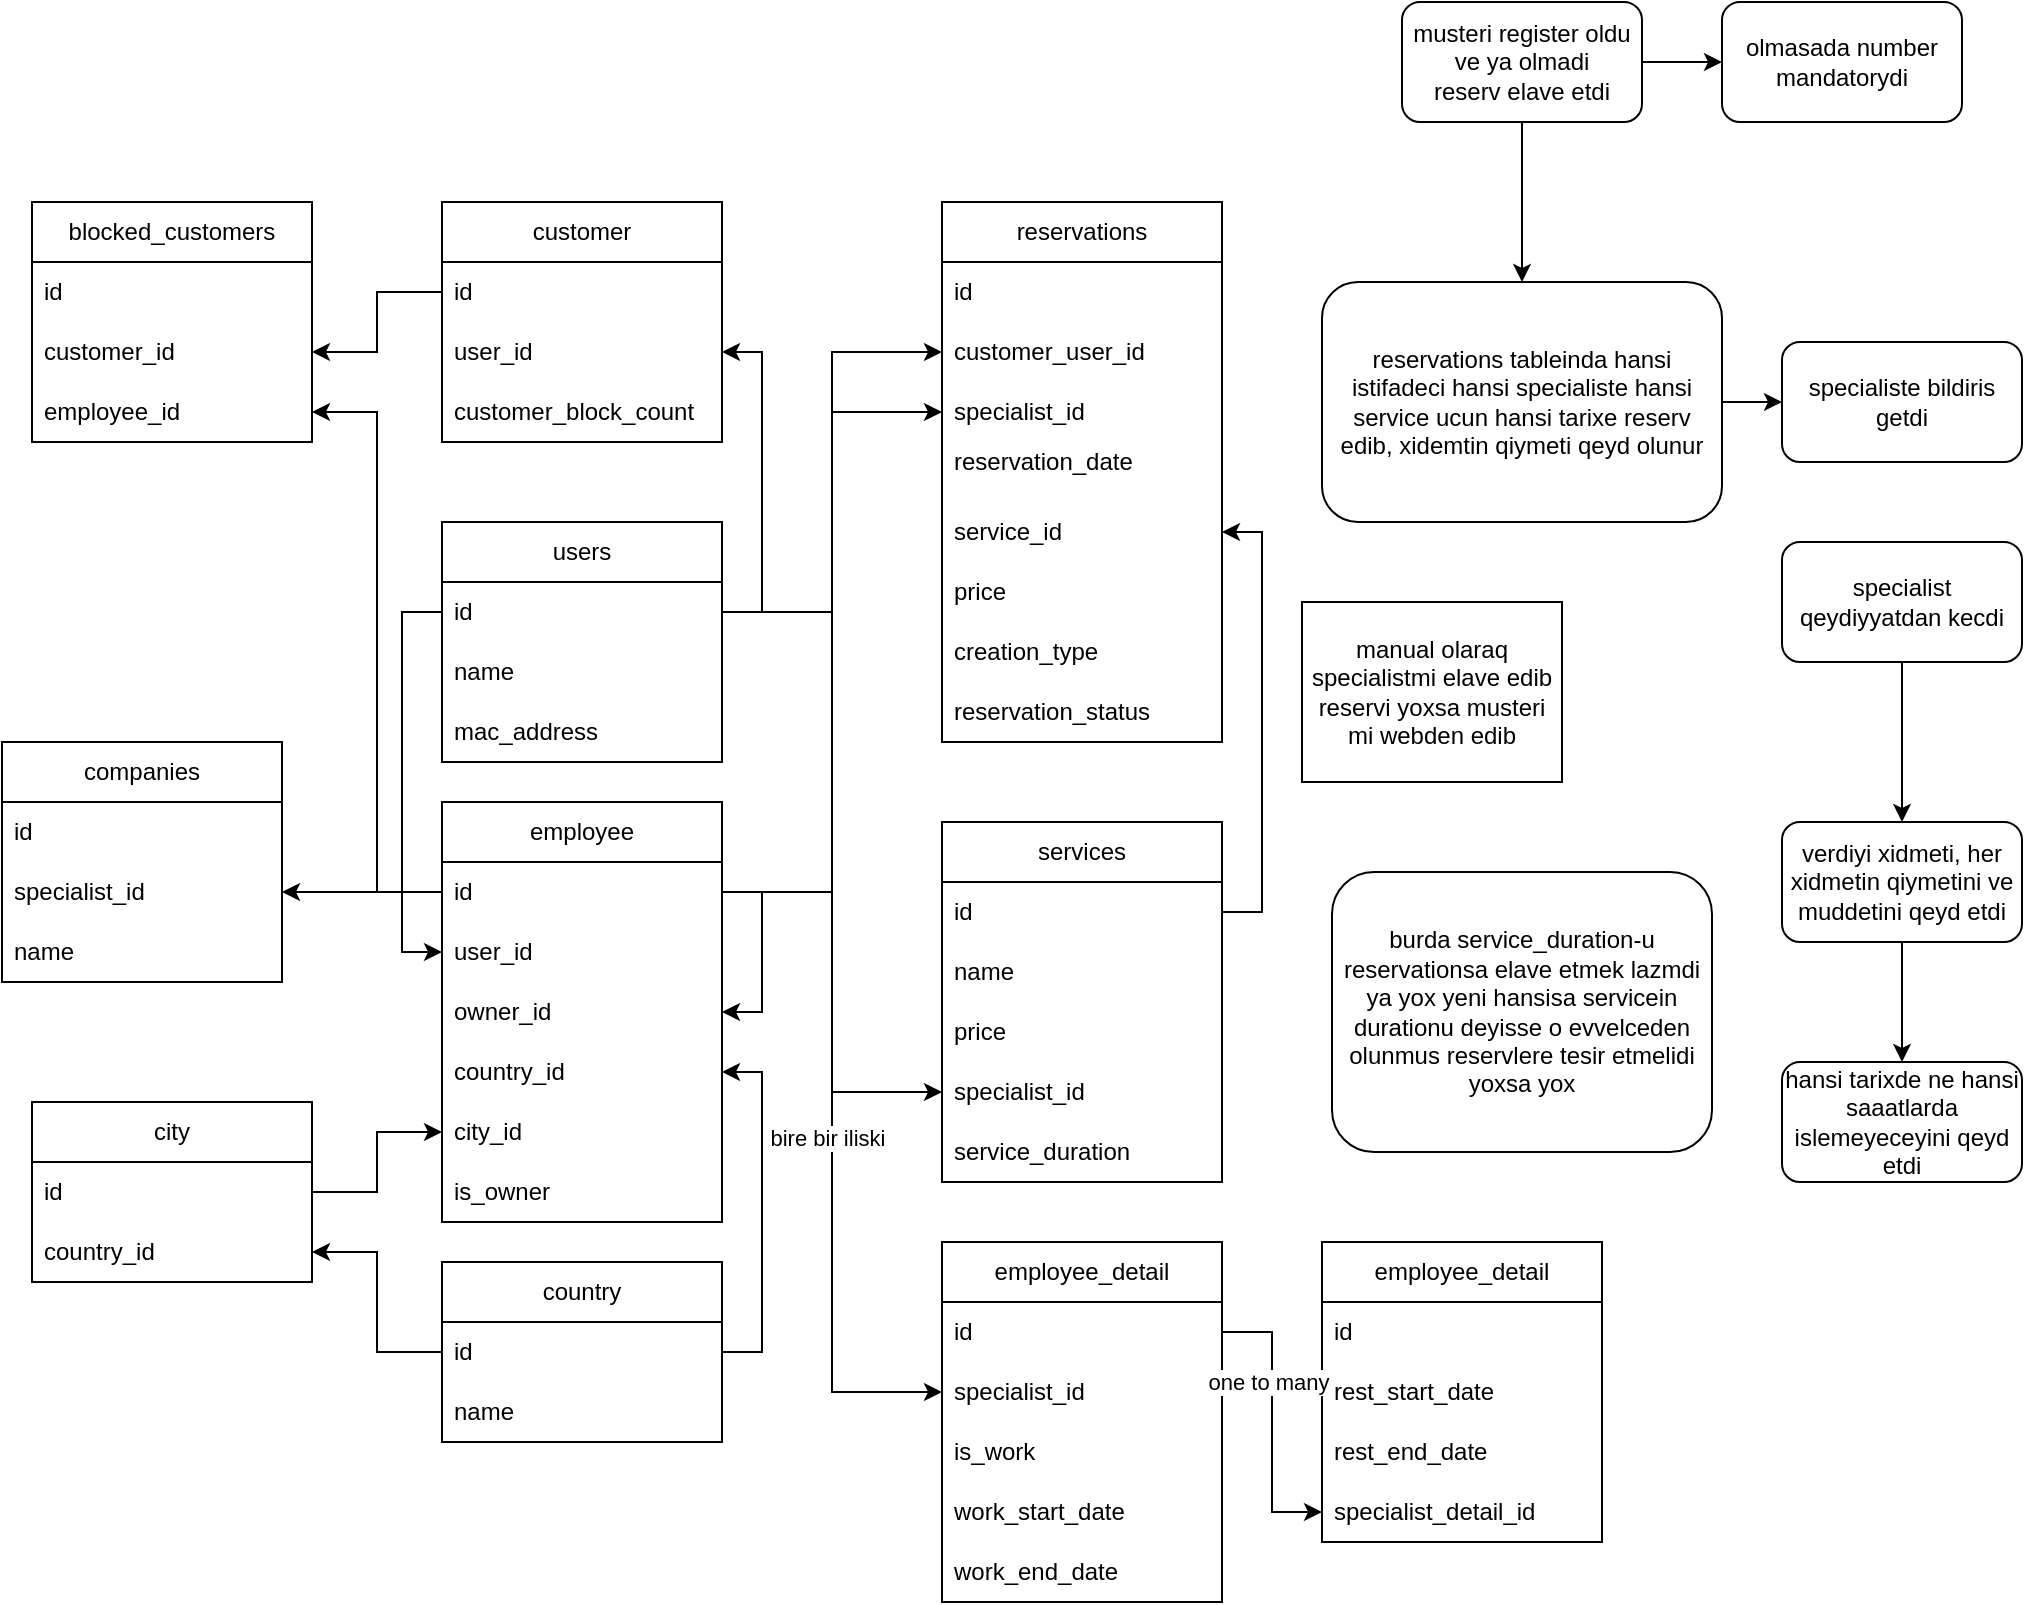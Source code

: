 <mxfile version="24.3.1" type="device">
  <diagram name="Page-1" id="mG_LwbEc-ZForfpS71fj">
    <mxGraphModel dx="2311" dy="2022" grid="1" gridSize="10" guides="1" tooltips="1" connect="1" arrows="1" fold="1" page="1" pageScale="1" pageWidth="850" pageHeight="1100" math="0" shadow="0">
      <root>
        <mxCell id="0" />
        <mxCell id="1" parent="0" />
        <mxCell id="Np3zFS113e3evTg9M5Zq-2" value="users" style="swimlane;fontStyle=0;childLayout=stackLayout;horizontal=1;startSize=30;horizontalStack=0;resizeParent=1;resizeParentMax=0;resizeLast=0;collapsible=1;marginBottom=0;whiteSpace=wrap;html=1;" parent="1" vertex="1">
          <mxGeometry x="490" y="-160" width="140" height="120" as="geometry" />
        </mxCell>
        <mxCell id="Np3zFS113e3evTg9M5Zq-3" value="id" style="text;strokeColor=none;fillColor=none;align=left;verticalAlign=middle;spacingLeft=4;spacingRight=4;overflow=hidden;points=[[0,0.5],[1,0.5]];portConstraint=eastwest;rotatable=0;whiteSpace=wrap;html=1;" parent="Np3zFS113e3evTg9M5Zq-2" vertex="1">
          <mxGeometry y="30" width="140" height="30" as="geometry" />
        </mxCell>
        <mxCell id="Np3zFS113e3evTg9M5Zq-4" value="name" style="text;strokeColor=none;fillColor=none;align=left;verticalAlign=middle;spacingLeft=4;spacingRight=4;overflow=hidden;points=[[0,0.5],[1,0.5]];portConstraint=eastwest;rotatable=0;whiteSpace=wrap;html=1;" parent="Np3zFS113e3evTg9M5Zq-2" vertex="1">
          <mxGeometry y="60" width="140" height="30" as="geometry" />
        </mxCell>
        <mxCell id="twFviNEny6aYvb7ay1cf-1" value="mac_address" style="text;strokeColor=none;fillColor=none;align=left;verticalAlign=middle;spacingLeft=4;spacingRight=4;overflow=hidden;points=[[0,0.5],[1,0.5]];portConstraint=eastwest;rotatable=0;whiteSpace=wrap;html=1;" parent="Np3zFS113e3evTg9M5Zq-2" vertex="1">
          <mxGeometry y="90" width="140" height="30" as="geometry" />
        </mxCell>
        <mxCell id="Np3zFS113e3evTg9M5Zq-6" value="customer" style="swimlane;fontStyle=0;childLayout=stackLayout;horizontal=1;startSize=30;horizontalStack=0;resizeParent=1;resizeParentMax=0;resizeLast=0;collapsible=1;marginBottom=0;whiteSpace=wrap;html=1;" parent="1" vertex="1">
          <mxGeometry x="490" y="-320" width="140" height="120" as="geometry" />
        </mxCell>
        <mxCell id="Np3zFS113e3evTg9M5Zq-7" value="id" style="text;strokeColor=none;fillColor=none;align=left;verticalAlign=middle;spacingLeft=4;spacingRight=4;overflow=hidden;points=[[0,0.5],[1,0.5]];portConstraint=eastwest;rotatable=0;whiteSpace=wrap;html=1;" parent="Np3zFS113e3evTg9M5Zq-6" vertex="1">
          <mxGeometry y="30" width="140" height="30" as="geometry" />
        </mxCell>
        <mxCell id="Np3zFS113e3evTg9M5Zq-8" value="user_id" style="text;strokeColor=none;fillColor=none;align=left;verticalAlign=middle;spacingLeft=4;spacingRight=4;overflow=hidden;points=[[0,0.5],[1,0.5]];portConstraint=eastwest;rotatable=0;whiteSpace=wrap;html=1;" parent="Np3zFS113e3evTg9M5Zq-6" vertex="1">
          <mxGeometry y="60" width="140" height="30" as="geometry" />
        </mxCell>
        <mxCell id="88zi5-LqZUSS2ShcxOYe-8" value="customer_block_count" style="text;strokeColor=none;fillColor=none;align=left;verticalAlign=middle;spacingLeft=4;spacingRight=4;overflow=hidden;points=[[0,0.5],[1,0.5]];portConstraint=eastwest;rotatable=0;whiteSpace=wrap;html=1;" vertex="1" parent="Np3zFS113e3evTg9M5Zq-6">
          <mxGeometry y="90" width="140" height="30" as="geometry" />
        </mxCell>
        <mxCell id="Np3zFS113e3evTg9M5Zq-11" value="employee" style="swimlane;fontStyle=0;childLayout=stackLayout;horizontal=1;startSize=30;horizontalStack=0;resizeParent=1;resizeParentMax=0;resizeLast=0;collapsible=1;marginBottom=0;whiteSpace=wrap;html=1;" parent="1" vertex="1">
          <mxGeometry x="490" y="-20" width="140" height="210" as="geometry" />
        </mxCell>
        <mxCell id="Np3zFS113e3evTg9M5Zq-38" style="edgeStyle=orthogonalEdgeStyle;rounded=0;orthogonalLoop=1;jettySize=auto;html=1;exitX=1;exitY=0.5;exitDx=0;exitDy=0;entryX=1;entryY=0.5;entryDx=0;entryDy=0;" parent="Np3zFS113e3evTg9M5Zq-11" source="Np3zFS113e3evTg9M5Zq-12" target="Np3zFS113e3evTg9M5Zq-36" edge="1">
          <mxGeometry relative="1" as="geometry" />
        </mxCell>
        <mxCell id="Np3zFS113e3evTg9M5Zq-12" value="id" style="text;strokeColor=none;fillColor=none;align=left;verticalAlign=middle;spacingLeft=4;spacingRight=4;overflow=hidden;points=[[0,0.5],[1,0.5]];portConstraint=eastwest;rotatable=0;whiteSpace=wrap;html=1;" parent="Np3zFS113e3evTg9M5Zq-11" vertex="1">
          <mxGeometry y="30" width="140" height="30" as="geometry" />
        </mxCell>
        <mxCell id="Np3zFS113e3evTg9M5Zq-13" value="user_id" style="text;strokeColor=none;fillColor=none;align=left;verticalAlign=middle;spacingLeft=4;spacingRight=4;overflow=hidden;points=[[0,0.5],[1,0.5]];portConstraint=eastwest;rotatable=0;whiteSpace=wrap;html=1;" parent="Np3zFS113e3evTg9M5Zq-11" vertex="1">
          <mxGeometry y="60" width="140" height="30" as="geometry" />
        </mxCell>
        <mxCell id="Np3zFS113e3evTg9M5Zq-36" value="owner_id" style="text;strokeColor=none;fillColor=none;align=left;verticalAlign=middle;spacingLeft=4;spacingRight=4;overflow=hidden;points=[[0,0.5],[1,0.5]];portConstraint=eastwest;rotatable=0;whiteSpace=wrap;html=1;" parent="Np3zFS113e3evTg9M5Zq-11" vertex="1">
          <mxGeometry y="90" width="140" height="30" as="geometry" />
        </mxCell>
        <mxCell id="Np3zFS113e3evTg9M5Zq-45" value="country_id" style="text;strokeColor=none;fillColor=none;align=left;verticalAlign=middle;spacingLeft=4;spacingRight=4;overflow=hidden;points=[[0,0.5],[1,0.5]];portConstraint=eastwest;rotatable=0;whiteSpace=wrap;html=1;" parent="Np3zFS113e3evTg9M5Zq-11" vertex="1">
          <mxGeometry y="120" width="140" height="30" as="geometry" />
        </mxCell>
        <mxCell id="Np3zFS113e3evTg9M5Zq-14" value="city_id" style="text;strokeColor=none;fillColor=none;align=left;verticalAlign=middle;spacingLeft=4;spacingRight=4;overflow=hidden;points=[[0,0.5],[1,0.5]];portConstraint=eastwest;rotatable=0;whiteSpace=wrap;html=1;" parent="Np3zFS113e3evTg9M5Zq-11" vertex="1">
          <mxGeometry y="150" width="140" height="30" as="geometry" />
        </mxCell>
        <mxCell id="Np3zFS113e3evTg9M5Zq-75" value="is_owner" style="text;strokeColor=none;fillColor=none;align=left;verticalAlign=middle;spacingLeft=4;spacingRight=4;overflow=hidden;points=[[0,0.5],[1,0.5]];portConstraint=eastwest;rotatable=0;whiteSpace=wrap;html=1;" parent="Np3zFS113e3evTg9M5Zq-11" vertex="1">
          <mxGeometry y="180" width="140" height="30" as="geometry" />
        </mxCell>
        <mxCell id="Np3zFS113e3evTg9M5Zq-15" style="edgeStyle=orthogonalEdgeStyle;rounded=0;orthogonalLoop=1;jettySize=auto;html=1;exitX=0;exitY=0.5;exitDx=0;exitDy=0;entryX=0;entryY=0.5;entryDx=0;entryDy=0;" parent="1" source="Np3zFS113e3evTg9M5Zq-3" target="Np3zFS113e3evTg9M5Zq-13" edge="1">
          <mxGeometry relative="1" as="geometry" />
        </mxCell>
        <mxCell id="Np3zFS113e3evTg9M5Zq-16" value="reservations" style="swimlane;fontStyle=0;childLayout=stackLayout;horizontal=1;startSize=30;horizontalStack=0;resizeParent=1;resizeParentMax=0;resizeLast=0;collapsible=1;marginBottom=0;whiteSpace=wrap;html=1;" parent="1" vertex="1">
          <mxGeometry x="740" y="-320" width="140" height="270" as="geometry" />
        </mxCell>
        <mxCell id="Np3zFS113e3evTg9M5Zq-17" value="id" style="text;strokeColor=none;fillColor=none;align=left;verticalAlign=middle;spacingLeft=4;spacingRight=4;overflow=hidden;points=[[0,0.5],[1,0.5]];portConstraint=eastwest;rotatable=0;whiteSpace=wrap;html=1;" parent="Np3zFS113e3evTg9M5Zq-16" vertex="1">
          <mxGeometry y="30" width="140" height="30" as="geometry" />
        </mxCell>
        <mxCell id="Np3zFS113e3evTg9M5Zq-18" value="customer_user_id" style="text;strokeColor=none;fillColor=none;align=left;verticalAlign=middle;spacingLeft=4;spacingRight=4;overflow=hidden;points=[[0,0.5],[1,0.5]];portConstraint=eastwest;rotatable=0;whiteSpace=wrap;html=1;" parent="Np3zFS113e3evTg9M5Zq-16" vertex="1">
          <mxGeometry y="60" width="140" height="30" as="geometry" />
        </mxCell>
        <mxCell id="Np3zFS113e3evTg9M5Zq-19" value="specialist_id" style="text;strokeColor=none;fillColor=none;align=left;verticalAlign=middle;spacingLeft=4;spacingRight=4;overflow=hidden;points=[[0,0.5],[1,0.5]];portConstraint=eastwest;rotatable=0;whiteSpace=wrap;html=1;" parent="Np3zFS113e3evTg9M5Zq-16" vertex="1">
          <mxGeometry y="90" width="140" height="30" as="geometry" />
        </mxCell>
        <mxCell id="Np3zFS113e3evTg9M5Zq-49" value="reservation_date&lt;div&gt;&lt;br&gt;&lt;/div&gt;" style="text;strokeColor=none;fillColor=none;align=left;verticalAlign=middle;spacingLeft=4;spacingRight=4;overflow=hidden;points=[[0,0.5],[1,0.5]];portConstraint=eastwest;rotatable=0;whiteSpace=wrap;html=1;" parent="Np3zFS113e3evTg9M5Zq-16" vertex="1">
          <mxGeometry y="120" width="140" height="30" as="geometry" />
        </mxCell>
        <mxCell id="Np3zFS113e3evTg9M5Zq-50" value="&lt;div&gt;service_id&lt;/div&gt;" style="text;strokeColor=none;fillColor=none;align=left;verticalAlign=middle;spacingLeft=4;spacingRight=4;overflow=hidden;points=[[0,0.5],[1,0.5]];portConstraint=eastwest;rotatable=0;whiteSpace=wrap;html=1;" parent="Np3zFS113e3evTg9M5Zq-16" vertex="1">
          <mxGeometry y="150" width="140" height="30" as="geometry" />
        </mxCell>
        <mxCell id="Np3zFS113e3evTg9M5Zq-53" value="&lt;div&gt;price&lt;/div&gt;" style="text;strokeColor=none;fillColor=none;align=left;verticalAlign=middle;spacingLeft=4;spacingRight=4;overflow=hidden;points=[[0,0.5],[1,0.5]];portConstraint=eastwest;rotatable=0;whiteSpace=wrap;html=1;" parent="Np3zFS113e3evTg9M5Zq-16" vertex="1">
          <mxGeometry y="180" width="140" height="30" as="geometry" />
        </mxCell>
        <mxCell id="Np3zFS113e3evTg9M5Zq-54" value="&lt;div&gt;creation_type&lt;/div&gt;" style="text;strokeColor=none;fillColor=none;align=left;verticalAlign=middle;spacingLeft=4;spacingRight=4;overflow=hidden;points=[[0,0.5],[1,0.5]];portConstraint=eastwest;rotatable=0;whiteSpace=wrap;html=1;" parent="Np3zFS113e3evTg9M5Zq-16" vertex="1">
          <mxGeometry y="210" width="140" height="30" as="geometry" />
        </mxCell>
        <mxCell id="twFviNEny6aYvb7ay1cf-4" value="&lt;div&gt;reservation_status&lt;/div&gt;" style="text;strokeColor=none;fillColor=none;align=left;verticalAlign=middle;spacingLeft=4;spacingRight=4;overflow=hidden;points=[[0,0.5],[1,0.5]];portConstraint=eastwest;rotatable=0;whiteSpace=wrap;html=1;" parent="Np3zFS113e3evTg9M5Zq-16" vertex="1">
          <mxGeometry y="240" width="140" height="30" as="geometry" />
        </mxCell>
        <mxCell id="Np3zFS113e3evTg9M5Zq-21" value="services" style="swimlane;fontStyle=0;childLayout=stackLayout;horizontal=1;startSize=30;horizontalStack=0;resizeParent=1;resizeParentMax=0;resizeLast=0;collapsible=1;marginBottom=0;whiteSpace=wrap;html=1;" parent="1" vertex="1">
          <mxGeometry x="740" y="-10" width="140" height="180" as="geometry" />
        </mxCell>
        <mxCell id="Np3zFS113e3evTg9M5Zq-22" value="id" style="text;strokeColor=none;fillColor=none;align=left;verticalAlign=middle;spacingLeft=4;spacingRight=4;overflow=hidden;points=[[0,0.5],[1,0.5]];portConstraint=eastwest;rotatable=0;whiteSpace=wrap;html=1;" parent="Np3zFS113e3evTg9M5Zq-21" vertex="1">
          <mxGeometry y="30" width="140" height="30" as="geometry" />
        </mxCell>
        <mxCell id="Np3zFS113e3evTg9M5Zq-23" value="name" style="text;strokeColor=none;fillColor=none;align=left;verticalAlign=middle;spacingLeft=4;spacingRight=4;overflow=hidden;points=[[0,0.5],[1,0.5]];portConstraint=eastwest;rotatable=0;whiteSpace=wrap;html=1;" parent="Np3zFS113e3evTg9M5Zq-21" vertex="1">
          <mxGeometry y="60" width="140" height="30" as="geometry" />
        </mxCell>
        <mxCell id="Np3zFS113e3evTg9M5Zq-24" value="price" style="text;strokeColor=none;fillColor=none;align=left;verticalAlign=middle;spacingLeft=4;spacingRight=4;overflow=hidden;points=[[0,0.5],[1,0.5]];portConstraint=eastwest;rotatable=0;whiteSpace=wrap;html=1;" parent="Np3zFS113e3evTg9M5Zq-21" vertex="1">
          <mxGeometry y="90" width="140" height="30" as="geometry" />
        </mxCell>
        <mxCell id="Np3zFS113e3evTg9M5Zq-27" value="specialist_id" style="text;strokeColor=none;fillColor=none;align=left;verticalAlign=middle;spacingLeft=4;spacingRight=4;overflow=hidden;points=[[0,0.5],[1,0.5]];portConstraint=eastwest;rotatable=0;whiteSpace=wrap;html=1;" parent="Np3zFS113e3evTg9M5Zq-21" vertex="1">
          <mxGeometry y="120" width="140" height="30" as="geometry" />
        </mxCell>
        <mxCell id="Np3zFS113e3evTg9M5Zq-56" value="service_duration" style="text;strokeColor=none;fillColor=none;align=left;verticalAlign=middle;spacingLeft=4;spacingRight=4;overflow=hidden;points=[[0,0.5],[1,0.5]];portConstraint=eastwest;rotatable=0;whiteSpace=wrap;html=1;" parent="Np3zFS113e3evTg9M5Zq-21" vertex="1">
          <mxGeometry y="150" width="140" height="30" as="geometry" />
        </mxCell>
        <mxCell id="Np3zFS113e3evTg9M5Zq-25" style="edgeStyle=orthogonalEdgeStyle;rounded=0;orthogonalLoop=1;jettySize=auto;html=1;exitX=1;exitY=0.5;exitDx=0;exitDy=0;entryX=0;entryY=0.5;entryDx=0;entryDy=0;" parent="1" source="Np3zFS113e3evTg9M5Zq-12" target="Np3zFS113e3evTg9M5Zq-19" edge="1">
          <mxGeometry relative="1" as="geometry" />
        </mxCell>
        <mxCell id="Np3zFS113e3evTg9M5Zq-26" style="edgeStyle=orthogonalEdgeStyle;rounded=0;orthogonalLoop=1;jettySize=auto;html=1;exitX=1;exitY=0.5;exitDx=0;exitDy=0;entryX=0;entryY=0.5;entryDx=0;entryDy=0;" parent="1" source="Np3zFS113e3evTg9M5Zq-3" target="Np3zFS113e3evTg9M5Zq-18" edge="1">
          <mxGeometry relative="1" as="geometry" />
        </mxCell>
        <mxCell id="Np3zFS113e3evTg9M5Zq-30" style="edgeStyle=orthogonalEdgeStyle;rounded=0;orthogonalLoop=1;jettySize=auto;html=1;exitX=1;exitY=0.5;exitDx=0;exitDy=0;entryX=0;entryY=0.5;entryDx=0;entryDy=0;" parent="1" source="Np3zFS113e3evTg9M5Zq-12" target="Np3zFS113e3evTg9M5Zq-27" edge="1">
          <mxGeometry relative="1" as="geometry" />
        </mxCell>
        <mxCell id="Np3zFS113e3evTg9M5Zq-31" value="country" style="swimlane;fontStyle=0;childLayout=stackLayout;horizontal=1;startSize=30;horizontalStack=0;resizeParent=1;resizeParentMax=0;resizeLast=0;collapsible=1;marginBottom=0;whiteSpace=wrap;html=1;" parent="1" vertex="1">
          <mxGeometry x="490" y="210" width="140" height="90" as="geometry" />
        </mxCell>
        <mxCell id="Np3zFS113e3evTg9M5Zq-32" value="id" style="text;strokeColor=none;fillColor=none;align=left;verticalAlign=middle;spacingLeft=4;spacingRight=4;overflow=hidden;points=[[0,0.5],[1,0.5]];portConstraint=eastwest;rotatable=0;whiteSpace=wrap;html=1;" parent="Np3zFS113e3evTg9M5Zq-31" vertex="1">
          <mxGeometry y="30" width="140" height="30" as="geometry" />
        </mxCell>
        <mxCell id="Np3zFS113e3evTg9M5Zq-33" value="name" style="text;strokeColor=none;fillColor=none;align=left;verticalAlign=middle;spacingLeft=4;spacingRight=4;overflow=hidden;points=[[0,0.5],[1,0.5]];portConstraint=eastwest;rotatable=0;whiteSpace=wrap;html=1;" parent="Np3zFS113e3evTg9M5Zq-31" vertex="1">
          <mxGeometry y="60" width="140" height="30" as="geometry" />
        </mxCell>
        <mxCell id="Np3zFS113e3evTg9M5Zq-40" value="city" style="swimlane;fontStyle=0;childLayout=stackLayout;horizontal=1;startSize=30;horizontalStack=0;resizeParent=1;resizeParentMax=0;resizeLast=0;collapsible=1;marginBottom=0;whiteSpace=wrap;html=1;" parent="1" vertex="1">
          <mxGeometry x="285" y="130" width="140" height="90" as="geometry" />
        </mxCell>
        <mxCell id="Np3zFS113e3evTg9M5Zq-41" value="id&lt;span style=&quot;white-space: pre;&quot;&gt;&#x9;&lt;/span&gt;" style="text;strokeColor=none;fillColor=none;align=left;verticalAlign=middle;spacingLeft=4;spacingRight=4;overflow=hidden;points=[[0,0.5],[1,0.5]];portConstraint=eastwest;rotatable=0;whiteSpace=wrap;html=1;" parent="Np3zFS113e3evTg9M5Zq-40" vertex="1">
          <mxGeometry y="30" width="140" height="30" as="geometry" />
        </mxCell>
        <mxCell id="Np3zFS113e3evTg9M5Zq-44" value="country_id" style="text;strokeColor=none;fillColor=none;align=left;verticalAlign=middle;spacingLeft=4;spacingRight=4;overflow=hidden;points=[[0,0.5],[1,0.5]];portConstraint=eastwest;rotatable=0;whiteSpace=wrap;html=1;" parent="Np3zFS113e3evTg9M5Zq-40" vertex="1">
          <mxGeometry y="60" width="140" height="30" as="geometry" />
        </mxCell>
        <mxCell id="Np3zFS113e3evTg9M5Zq-47" style="edgeStyle=orthogonalEdgeStyle;rounded=0;orthogonalLoop=1;jettySize=auto;html=1;exitX=0;exitY=0.5;exitDx=0;exitDy=0;entryX=1;entryY=0.5;entryDx=0;entryDy=0;" parent="1" source="Np3zFS113e3evTg9M5Zq-32" target="Np3zFS113e3evTg9M5Zq-44" edge="1">
          <mxGeometry relative="1" as="geometry" />
        </mxCell>
        <mxCell id="Np3zFS113e3evTg9M5Zq-51" style="edgeStyle=orthogonalEdgeStyle;rounded=0;orthogonalLoop=1;jettySize=auto;html=1;exitX=1;exitY=0.5;exitDx=0;exitDy=0;entryX=1;entryY=0.5;entryDx=0;entryDy=0;" parent="1" source="Np3zFS113e3evTg9M5Zq-22" target="Np3zFS113e3evTg9M5Zq-50" edge="1">
          <mxGeometry relative="1" as="geometry" />
        </mxCell>
        <mxCell id="Np3zFS113e3evTg9M5Zq-55" style="edgeStyle=orthogonalEdgeStyle;rounded=0;orthogonalLoop=1;jettySize=auto;html=1;exitX=1;exitY=0.5;exitDx=0;exitDy=0;entryX=1;entryY=0.5;entryDx=0;entryDy=0;" parent="1" source="Np3zFS113e3evTg9M5Zq-32" target="Np3zFS113e3evTg9M5Zq-45" edge="1">
          <mxGeometry relative="1" as="geometry" />
        </mxCell>
        <mxCell id="Np3zFS113e3evTg9M5Zq-58" value="burda service_duration-u&lt;div&gt;reservationsa elave etmek lazmdi ya yox yeni hansisa servicein durationu deyisse o evvelceden olunmus reservlere tesir etmelidi yoxsa yox&lt;/div&gt;" style="rounded=1;whiteSpace=wrap;html=1;" parent="1" vertex="1">
          <mxGeometry x="935" y="15" width="190" height="140" as="geometry" />
        </mxCell>
        <mxCell id="Np3zFS113e3evTg9M5Zq-60" value="manual olaraq specialistmi elave edib reservi yoxsa musteri mi webden edib" style="rounded=0;whiteSpace=wrap;html=1;" parent="1" vertex="1">
          <mxGeometry x="920" y="-120" width="130" height="90" as="geometry" />
        </mxCell>
        <mxCell id="Np3zFS113e3evTg9M5Zq-67" value="" style="edgeStyle=orthogonalEdgeStyle;rounded=0;orthogonalLoop=1;jettySize=auto;html=1;" parent="1" source="Np3zFS113e3evTg9M5Zq-65" target="Np3zFS113e3evTg9M5Zq-66" edge="1">
          <mxGeometry relative="1" as="geometry" />
        </mxCell>
        <mxCell id="Np3zFS113e3evTg9M5Zq-69" value="" style="edgeStyle=orthogonalEdgeStyle;rounded=0;orthogonalLoop=1;jettySize=auto;html=1;" parent="1" source="Np3zFS113e3evTg9M5Zq-65" target="Np3zFS113e3evTg9M5Zq-68" edge="1">
          <mxGeometry relative="1" as="geometry" />
        </mxCell>
        <mxCell id="Np3zFS113e3evTg9M5Zq-65" value="musteri register oldu ve ya olmadi&lt;div&gt;reserv elave etdi&lt;/div&gt;" style="rounded=1;whiteSpace=wrap;html=1;" parent="1" vertex="1">
          <mxGeometry x="970" y="-420" width="120" height="60" as="geometry" />
        </mxCell>
        <mxCell id="Np3zFS113e3evTg9M5Zq-66" value="olmasada number mandatorydi" style="whiteSpace=wrap;html=1;rounded=1;" parent="1" vertex="1">
          <mxGeometry x="1130" y="-420" width="120" height="60" as="geometry" />
        </mxCell>
        <mxCell id="Np3zFS113e3evTg9M5Zq-73" value="" style="edgeStyle=orthogonalEdgeStyle;rounded=0;orthogonalLoop=1;jettySize=auto;html=1;" parent="1" source="Np3zFS113e3evTg9M5Zq-68" target="Np3zFS113e3evTg9M5Zq-72" edge="1">
          <mxGeometry relative="1" as="geometry" />
        </mxCell>
        <mxCell id="Np3zFS113e3evTg9M5Zq-68" value="reservations tableinda hansi istifadeci hansi specialiste hansi service ucun hansi tarixe reserv edib, xidemtin qiymeti qeyd olunur" style="whiteSpace=wrap;html=1;rounded=1;" parent="1" vertex="1">
          <mxGeometry x="930" y="-280" width="200" height="120" as="geometry" />
        </mxCell>
        <mxCell id="Np3zFS113e3evTg9M5Zq-72" value="specialiste bildiris getdi" style="whiteSpace=wrap;html=1;rounded=1;" parent="1" vertex="1">
          <mxGeometry x="1160" y="-250" width="120" height="60" as="geometry" />
        </mxCell>
        <mxCell id="Np3zFS113e3evTg9M5Zq-83" value="" style="edgeStyle=orthogonalEdgeStyle;rounded=0;orthogonalLoop=1;jettySize=auto;html=1;" parent="1" source="Np3zFS113e3evTg9M5Zq-74" target="Np3zFS113e3evTg9M5Zq-82" edge="1">
          <mxGeometry relative="1" as="geometry" />
        </mxCell>
        <mxCell id="Np3zFS113e3evTg9M5Zq-74" value="specialist qeydiyyatdan kecdi" style="rounded=1;whiteSpace=wrap;html=1;" parent="1" vertex="1">
          <mxGeometry x="1160" y="-150" width="120" height="60" as="geometry" />
        </mxCell>
        <mxCell id="Np3zFS113e3evTg9M5Zq-76" value="companies" style="swimlane;fontStyle=0;childLayout=stackLayout;horizontal=1;startSize=30;horizontalStack=0;resizeParent=1;resizeParentMax=0;resizeLast=0;collapsible=1;marginBottom=0;whiteSpace=wrap;html=1;" parent="1" vertex="1">
          <mxGeometry x="270" y="-50" width="140" height="120" as="geometry" />
        </mxCell>
        <mxCell id="Np3zFS113e3evTg9M5Zq-77" value="id" style="text;strokeColor=none;fillColor=none;align=left;verticalAlign=middle;spacingLeft=4;spacingRight=4;overflow=hidden;points=[[0,0.5],[1,0.5]];portConstraint=eastwest;rotatable=0;whiteSpace=wrap;html=1;" parent="Np3zFS113e3evTg9M5Zq-76" vertex="1">
          <mxGeometry y="30" width="140" height="30" as="geometry" />
        </mxCell>
        <mxCell id="Np3zFS113e3evTg9M5Zq-78" value="specialist_id" style="text;strokeColor=none;fillColor=none;align=left;verticalAlign=middle;spacingLeft=4;spacingRight=4;overflow=hidden;points=[[0,0.5],[1,0.5]];portConstraint=eastwest;rotatable=0;whiteSpace=wrap;html=1;" parent="Np3zFS113e3evTg9M5Zq-76" vertex="1">
          <mxGeometry y="60" width="140" height="30" as="geometry" />
        </mxCell>
        <mxCell id="Np3zFS113e3evTg9M5Zq-79" value="name" style="text;strokeColor=none;fillColor=none;align=left;verticalAlign=middle;spacingLeft=4;spacingRight=4;overflow=hidden;points=[[0,0.5],[1,0.5]];portConstraint=eastwest;rotatable=0;whiteSpace=wrap;html=1;" parent="Np3zFS113e3evTg9M5Zq-76" vertex="1">
          <mxGeometry y="90" width="140" height="30" as="geometry" />
        </mxCell>
        <mxCell id="Np3zFS113e3evTg9M5Zq-81" style="edgeStyle=orthogonalEdgeStyle;rounded=0;orthogonalLoop=1;jettySize=auto;html=1;exitX=0;exitY=0.5;exitDx=0;exitDy=0;entryX=1;entryY=0.5;entryDx=0;entryDy=0;" parent="1" source="Np3zFS113e3evTg9M5Zq-12" target="Np3zFS113e3evTg9M5Zq-78" edge="1">
          <mxGeometry relative="1" as="geometry" />
        </mxCell>
        <mxCell id="Np3zFS113e3evTg9M5Zq-86" value="" style="edgeStyle=orthogonalEdgeStyle;rounded=0;orthogonalLoop=1;jettySize=auto;html=1;" parent="1" source="Np3zFS113e3evTg9M5Zq-82" target="Np3zFS113e3evTg9M5Zq-85" edge="1">
          <mxGeometry relative="1" as="geometry" />
        </mxCell>
        <mxCell id="Np3zFS113e3evTg9M5Zq-82" value="verdiyi xidmeti, her xidmetin qiymetini ve muddetini qeyd etdi" style="whiteSpace=wrap;html=1;rounded=1;" parent="1" vertex="1">
          <mxGeometry x="1160" y="-10" width="120" height="60" as="geometry" />
        </mxCell>
        <mxCell id="Np3zFS113e3evTg9M5Zq-85" value="hansi tarixde ne hansi saaatlarda islemeyeceyini qeyd etdi" style="whiteSpace=wrap;html=1;rounded=1;" parent="1" vertex="1">
          <mxGeometry x="1160" y="110" width="120" height="60" as="geometry" />
        </mxCell>
        <mxCell id="Np3zFS113e3evTg9M5Zq-91" value="employee_detail" style="swimlane;fontStyle=0;childLayout=stackLayout;horizontal=1;startSize=30;horizontalStack=0;resizeParent=1;resizeParentMax=0;resizeLast=0;collapsible=1;marginBottom=0;whiteSpace=wrap;html=1;" parent="1" vertex="1">
          <mxGeometry x="740" y="200" width="140" height="180" as="geometry" />
        </mxCell>
        <mxCell id="Np3zFS113e3evTg9M5Zq-92" value="id" style="text;strokeColor=none;fillColor=none;align=left;verticalAlign=middle;spacingLeft=4;spacingRight=4;overflow=hidden;points=[[0,0.5],[1,0.5]];portConstraint=eastwest;rotatable=0;whiteSpace=wrap;html=1;" parent="Np3zFS113e3evTg9M5Zq-91" vertex="1">
          <mxGeometry y="30" width="140" height="30" as="geometry" />
        </mxCell>
        <mxCell id="Np3zFS113e3evTg9M5Zq-96" value="specialist_id" style="text;strokeColor=none;fillColor=none;align=left;verticalAlign=middle;spacingLeft=4;spacingRight=4;overflow=hidden;points=[[0,0.5],[1,0.5]];portConstraint=eastwest;rotatable=0;whiteSpace=wrap;html=1;" parent="Np3zFS113e3evTg9M5Zq-91" vertex="1">
          <mxGeometry y="60" width="140" height="30" as="geometry" />
        </mxCell>
        <mxCell id="Np3zFS113e3evTg9M5Zq-93" value="is_work" style="text;strokeColor=none;fillColor=none;align=left;verticalAlign=middle;spacingLeft=4;spacingRight=4;overflow=hidden;points=[[0,0.5],[1,0.5]];portConstraint=eastwest;rotatable=0;whiteSpace=wrap;html=1;" parent="Np3zFS113e3evTg9M5Zq-91" vertex="1">
          <mxGeometry y="90" width="140" height="30" as="geometry" />
        </mxCell>
        <mxCell id="Np3zFS113e3evTg9M5Zq-94" value="work_start_date" style="text;strokeColor=none;fillColor=none;align=left;verticalAlign=middle;spacingLeft=4;spacingRight=4;overflow=hidden;points=[[0,0.5],[1,0.5]];portConstraint=eastwest;rotatable=0;whiteSpace=wrap;html=1;" parent="Np3zFS113e3evTg9M5Zq-91" vertex="1">
          <mxGeometry y="120" width="140" height="30" as="geometry" />
        </mxCell>
        <mxCell id="Np3zFS113e3evTg9M5Zq-99" value="work_end_date" style="text;strokeColor=none;fillColor=none;align=left;verticalAlign=middle;spacingLeft=4;spacingRight=4;overflow=hidden;points=[[0,0.5],[1,0.5]];portConstraint=eastwest;rotatable=0;whiteSpace=wrap;html=1;" parent="Np3zFS113e3evTg9M5Zq-91" vertex="1">
          <mxGeometry y="150" width="140" height="30" as="geometry" />
        </mxCell>
        <mxCell id="Np3zFS113e3evTg9M5Zq-97" style="edgeStyle=orthogonalEdgeStyle;rounded=0;orthogonalLoop=1;jettySize=auto;html=1;exitX=1;exitY=0.5;exitDx=0;exitDy=0;entryX=0;entryY=0.5;entryDx=0;entryDy=0;" parent="1" source="Np3zFS113e3evTg9M5Zq-12" target="Np3zFS113e3evTg9M5Zq-96" edge="1">
          <mxGeometry relative="1" as="geometry" />
        </mxCell>
        <mxCell id="Np3zFS113e3evTg9M5Zq-98" value="bire bir iliski&amp;nbsp;" style="edgeLabel;html=1;align=center;verticalAlign=middle;resizable=0;points=[];" parent="Np3zFS113e3evTg9M5Zq-97" vertex="1" connectable="0">
          <mxGeometry x="-0.011" y="-1" relative="1" as="geometry">
            <mxPoint as="offset" />
          </mxGeometry>
        </mxCell>
        <mxCell id="Np3zFS113e3evTg9M5Zq-100" value="employee_detail" style="swimlane;fontStyle=0;childLayout=stackLayout;horizontal=1;startSize=30;horizontalStack=0;resizeParent=1;resizeParentMax=0;resizeLast=0;collapsible=1;marginBottom=0;whiteSpace=wrap;html=1;" parent="1" vertex="1">
          <mxGeometry x="930" y="200" width="140" height="150" as="geometry" />
        </mxCell>
        <mxCell id="Np3zFS113e3evTg9M5Zq-101" value="id" style="text;strokeColor=none;fillColor=none;align=left;verticalAlign=middle;spacingLeft=4;spacingRight=4;overflow=hidden;points=[[0,0.5],[1,0.5]];portConstraint=eastwest;rotatable=0;whiteSpace=wrap;html=1;" parent="Np3zFS113e3evTg9M5Zq-100" vertex="1">
          <mxGeometry y="30" width="140" height="30" as="geometry" />
        </mxCell>
        <mxCell id="Np3zFS113e3evTg9M5Zq-102" value="rest_start_date" style="text;strokeColor=none;fillColor=none;align=left;verticalAlign=middle;spacingLeft=4;spacingRight=4;overflow=hidden;points=[[0,0.5],[1,0.5]];portConstraint=eastwest;rotatable=0;whiteSpace=wrap;html=1;" parent="Np3zFS113e3evTg9M5Zq-100" vertex="1">
          <mxGeometry y="60" width="140" height="30" as="geometry" />
        </mxCell>
        <mxCell id="Np3zFS113e3evTg9M5Zq-103" value="rest_end_date" style="text;strokeColor=none;fillColor=none;align=left;verticalAlign=middle;spacingLeft=4;spacingRight=4;overflow=hidden;points=[[0,0.5],[1,0.5]];portConstraint=eastwest;rotatable=0;whiteSpace=wrap;html=1;" parent="Np3zFS113e3evTg9M5Zq-100" vertex="1">
          <mxGeometry y="90" width="140" height="30" as="geometry" />
        </mxCell>
        <mxCell id="Np3zFS113e3evTg9M5Zq-104" value="specialist_detail_id" style="text;strokeColor=none;fillColor=none;align=left;verticalAlign=middle;spacingLeft=4;spacingRight=4;overflow=hidden;points=[[0,0.5],[1,0.5]];portConstraint=eastwest;rotatable=0;whiteSpace=wrap;html=1;" parent="Np3zFS113e3evTg9M5Zq-100" vertex="1">
          <mxGeometry y="120" width="140" height="30" as="geometry" />
        </mxCell>
        <mxCell id="Np3zFS113e3evTg9M5Zq-105" style="edgeStyle=orthogonalEdgeStyle;rounded=0;orthogonalLoop=1;jettySize=auto;html=1;exitX=1;exitY=0.5;exitDx=0;exitDy=0;entryX=0;entryY=0.5;entryDx=0;entryDy=0;" parent="1" source="Np3zFS113e3evTg9M5Zq-92" target="Np3zFS113e3evTg9M5Zq-104" edge="1">
          <mxGeometry relative="1" as="geometry" />
        </mxCell>
        <mxCell id="Np3zFS113e3evTg9M5Zq-106" value="one to many" style="edgeLabel;html=1;align=center;verticalAlign=middle;resizable=0;points=[];" parent="Np3zFS113e3evTg9M5Zq-105" vertex="1" connectable="0">
          <mxGeometry x="-0.289" y="-2" relative="1" as="geometry">
            <mxPoint as="offset" />
          </mxGeometry>
        </mxCell>
        <mxCell id="twFviNEny6aYvb7ay1cf-3" style="edgeStyle=orthogonalEdgeStyle;rounded=0;orthogonalLoop=1;jettySize=auto;html=1;exitX=1;exitY=0.5;exitDx=0;exitDy=0;entryX=1;entryY=0.5;entryDx=0;entryDy=0;" parent="1" source="Np3zFS113e3evTg9M5Zq-3" target="Np3zFS113e3evTg9M5Zq-8" edge="1">
          <mxGeometry relative="1" as="geometry" />
        </mxCell>
        <mxCell id="88zi5-LqZUSS2ShcxOYe-1" value="blocked_customers" style="swimlane;fontStyle=0;childLayout=stackLayout;horizontal=1;startSize=30;horizontalStack=0;resizeParent=1;resizeParentMax=0;resizeLast=0;collapsible=1;marginBottom=0;whiteSpace=wrap;html=1;" vertex="1" parent="1">
          <mxGeometry x="285" y="-320" width="140" height="120" as="geometry" />
        </mxCell>
        <mxCell id="88zi5-LqZUSS2ShcxOYe-2" value="id" style="text;strokeColor=none;fillColor=none;align=left;verticalAlign=middle;spacingLeft=4;spacingRight=4;overflow=hidden;points=[[0,0.5],[1,0.5]];portConstraint=eastwest;rotatable=0;whiteSpace=wrap;html=1;" vertex="1" parent="88zi5-LqZUSS2ShcxOYe-1">
          <mxGeometry y="30" width="140" height="30" as="geometry" />
        </mxCell>
        <mxCell id="88zi5-LqZUSS2ShcxOYe-3" value="customer_id" style="text;strokeColor=none;fillColor=none;align=left;verticalAlign=middle;spacingLeft=4;spacingRight=4;overflow=hidden;points=[[0,0.5],[1,0.5]];portConstraint=eastwest;rotatable=0;whiteSpace=wrap;html=1;" vertex="1" parent="88zi5-LqZUSS2ShcxOYe-1">
          <mxGeometry y="60" width="140" height="30" as="geometry" />
        </mxCell>
        <mxCell id="88zi5-LqZUSS2ShcxOYe-4" value="employee_id" style="text;strokeColor=none;fillColor=none;align=left;verticalAlign=middle;spacingLeft=4;spacingRight=4;overflow=hidden;points=[[0,0.5],[1,0.5]];portConstraint=eastwest;rotatable=0;whiteSpace=wrap;html=1;" vertex="1" parent="88zi5-LqZUSS2ShcxOYe-1">
          <mxGeometry y="90" width="140" height="30" as="geometry" />
        </mxCell>
        <mxCell id="88zi5-LqZUSS2ShcxOYe-5" style="edgeStyle=orthogonalEdgeStyle;rounded=0;orthogonalLoop=1;jettySize=auto;html=1;exitX=0;exitY=0.5;exitDx=0;exitDy=0;entryX=1;entryY=0.5;entryDx=0;entryDy=0;" edge="1" parent="1" source="Np3zFS113e3evTg9M5Zq-7" target="88zi5-LqZUSS2ShcxOYe-3">
          <mxGeometry relative="1" as="geometry" />
        </mxCell>
        <mxCell id="88zi5-LqZUSS2ShcxOYe-6" style="edgeStyle=orthogonalEdgeStyle;rounded=0;orthogonalLoop=1;jettySize=auto;html=1;exitX=0;exitY=0.5;exitDx=0;exitDy=0;entryX=1;entryY=0.5;entryDx=0;entryDy=0;" edge="1" parent="1" source="Np3zFS113e3evTg9M5Zq-12" target="88zi5-LqZUSS2ShcxOYe-4">
          <mxGeometry relative="1" as="geometry" />
        </mxCell>
        <mxCell id="88zi5-LqZUSS2ShcxOYe-9" style="edgeStyle=orthogonalEdgeStyle;rounded=0;orthogonalLoop=1;jettySize=auto;html=1;exitX=1;exitY=0.5;exitDx=0;exitDy=0;entryX=0;entryY=0.5;entryDx=0;entryDy=0;" edge="1" parent="1" source="Np3zFS113e3evTg9M5Zq-41" target="Np3zFS113e3evTg9M5Zq-14">
          <mxGeometry relative="1" as="geometry" />
        </mxCell>
      </root>
    </mxGraphModel>
  </diagram>
</mxfile>
